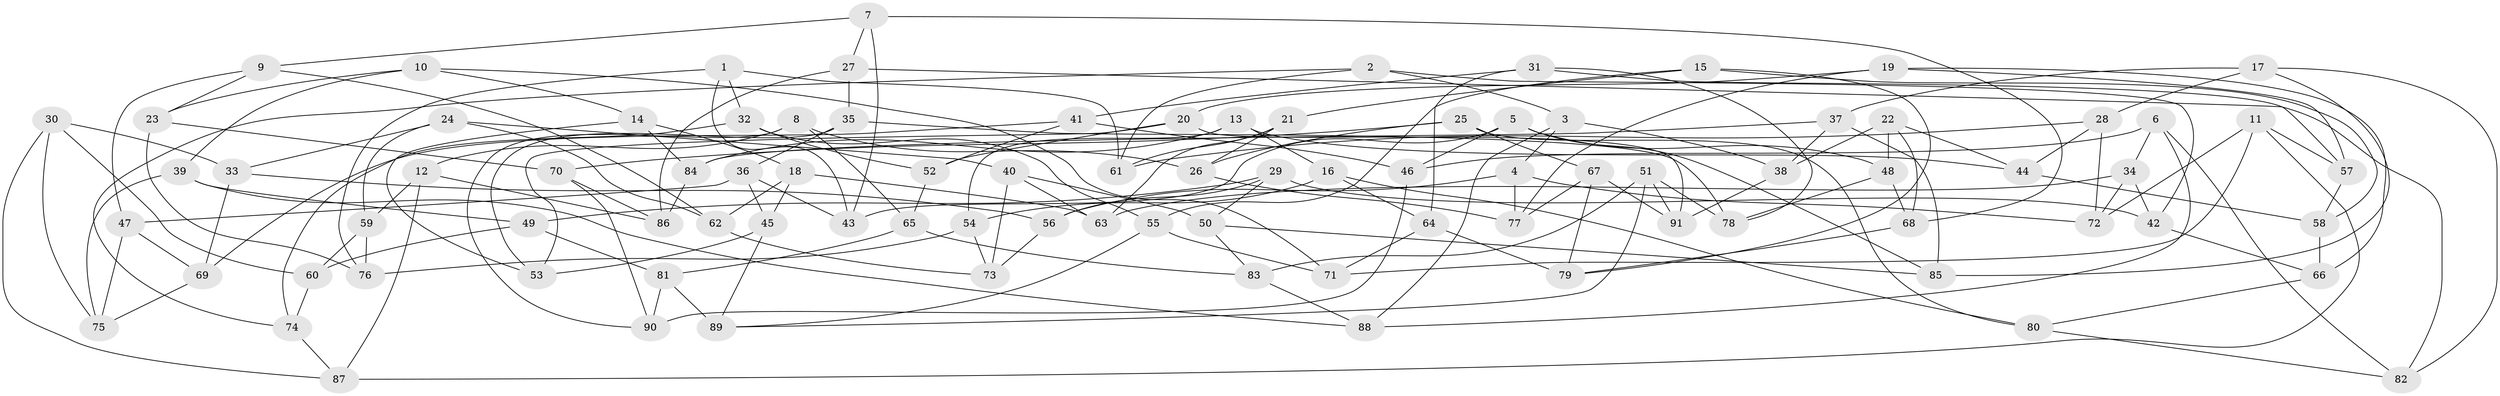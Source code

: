 // coarse degree distribution, {4: 0.16216216216216217, 5: 0.2702702702702703, 6: 0.35135135135135137, 7: 0.08108108108108109, 8: 0.10810810810810811, 9: 0.02702702702702703}
// Generated by graph-tools (version 1.1) at 2025/38/03/04/25 23:38:19]
// undirected, 91 vertices, 182 edges
graph export_dot {
  node [color=gray90,style=filled];
  1;
  2;
  3;
  4;
  5;
  6;
  7;
  8;
  9;
  10;
  11;
  12;
  13;
  14;
  15;
  16;
  17;
  18;
  19;
  20;
  21;
  22;
  23;
  24;
  25;
  26;
  27;
  28;
  29;
  30;
  31;
  32;
  33;
  34;
  35;
  36;
  37;
  38;
  39;
  40;
  41;
  42;
  43;
  44;
  45;
  46;
  47;
  48;
  49;
  50;
  51;
  52;
  53;
  54;
  55;
  56;
  57;
  58;
  59;
  60;
  61;
  62;
  63;
  64;
  65;
  66;
  67;
  68;
  69;
  70;
  71;
  72;
  73;
  74;
  75;
  76;
  77;
  78;
  79;
  80;
  81;
  82;
  83;
  84;
  85;
  86;
  87;
  88;
  89;
  90;
  91;
  1 -- 76;
  1 -- 61;
  1 -- 32;
  1 -- 43;
  2 -- 42;
  2 -- 61;
  2 -- 3;
  2 -- 74;
  3 -- 88;
  3 -- 4;
  3 -- 38;
  4 -- 56;
  4 -- 77;
  4 -- 72;
  5 -- 85;
  5 -- 43;
  5 -- 46;
  5 -- 48;
  6 -- 46;
  6 -- 82;
  6 -- 34;
  6 -- 88;
  7 -- 43;
  7 -- 9;
  7 -- 27;
  7 -- 68;
  8 -- 90;
  8 -- 26;
  8 -- 12;
  8 -- 65;
  9 -- 62;
  9 -- 23;
  9 -- 47;
  10 -- 23;
  10 -- 14;
  10 -- 71;
  10 -- 39;
  11 -- 87;
  11 -- 72;
  11 -- 71;
  11 -- 57;
  12 -- 59;
  12 -- 87;
  12 -- 86;
  13 -- 54;
  13 -- 44;
  13 -- 16;
  13 -- 84;
  14 -- 53;
  14 -- 18;
  14 -- 84;
  15 -- 58;
  15 -- 21;
  15 -- 55;
  15 -- 79;
  16 -- 64;
  16 -- 54;
  16 -- 80;
  17 -- 85;
  17 -- 28;
  17 -- 37;
  17 -- 82;
  18 -- 45;
  18 -- 62;
  18 -- 63;
  19 -- 66;
  19 -- 20;
  19 -- 77;
  19 -- 57;
  20 -- 52;
  20 -- 53;
  20 -- 91;
  21 -- 63;
  21 -- 26;
  21 -- 61;
  22 -- 38;
  22 -- 48;
  22 -- 68;
  22 -- 44;
  23 -- 70;
  23 -- 76;
  24 -- 40;
  24 -- 62;
  24 -- 33;
  24 -- 59;
  25 -- 80;
  25 -- 70;
  25 -- 67;
  25 -- 26;
  26 -- 77;
  27 -- 82;
  27 -- 86;
  27 -- 35;
  28 -- 61;
  28 -- 44;
  28 -- 72;
  29 -- 56;
  29 -- 50;
  29 -- 49;
  29 -- 42;
  30 -- 33;
  30 -- 87;
  30 -- 60;
  30 -- 75;
  31 -- 57;
  31 -- 78;
  31 -- 41;
  31 -- 64;
  32 -- 52;
  32 -- 55;
  32 -- 74;
  33 -- 56;
  33 -- 69;
  34 -- 42;
  34 -- 72;
  34 -- 63;
  35 -- 36;
  35 -- 78;
  35 -- 53;
  36 -- 47;
  36 -- 43;
  36 -- 45;
  37 -- 38;
  37 -- 84;
  37 -- 85;
  38 -- 91;
  39 -- 88;
  39 -- 75;
  39 -- 49;
  40 -- 73;
  40 -- 50;
  40 -- 63;
  41 -- 69;
  41 -- 52;
  41 -- 46;
  42 -- 66;
  44 -- 58;
  45 -- 53;
  45 -- 89;
  46 -- 90;
  47 -- 69;
  47 -- 75;
  48 -- 68;
  48 -- 78;
  49 -- 81;
  49 -- 60;
  50 -- 83;
  50 -- 85;
  51 -- 78;
  51 -- 89;
  51 -- 91;
  51 -- 83;
  52 -- 65;
  54 -- 73;
  54 -- 76;
  55 -- 89;
  55 -- 71;
  56 -- 73;
  57 -- 58;
  58 -- 66;
  59 -- 60;
  59 -- 76;
  60 -- 74;
  62 -- 73;
  64 -- 79;
  64 -- 71;
  65 -- 81;
  65 -- 83;
  66 -- 80;
  67 -- 91;
  67 -- 77;
  67 -- 79;
  68 -- 79;
  69 -- 75;
  70 -- 86;
  70 -- 90;
  74 -- 87;
  80 -- 82;
  81 -- 90;
  81 -- 89;
  83 -- 88;
  84 -- 86;
}
